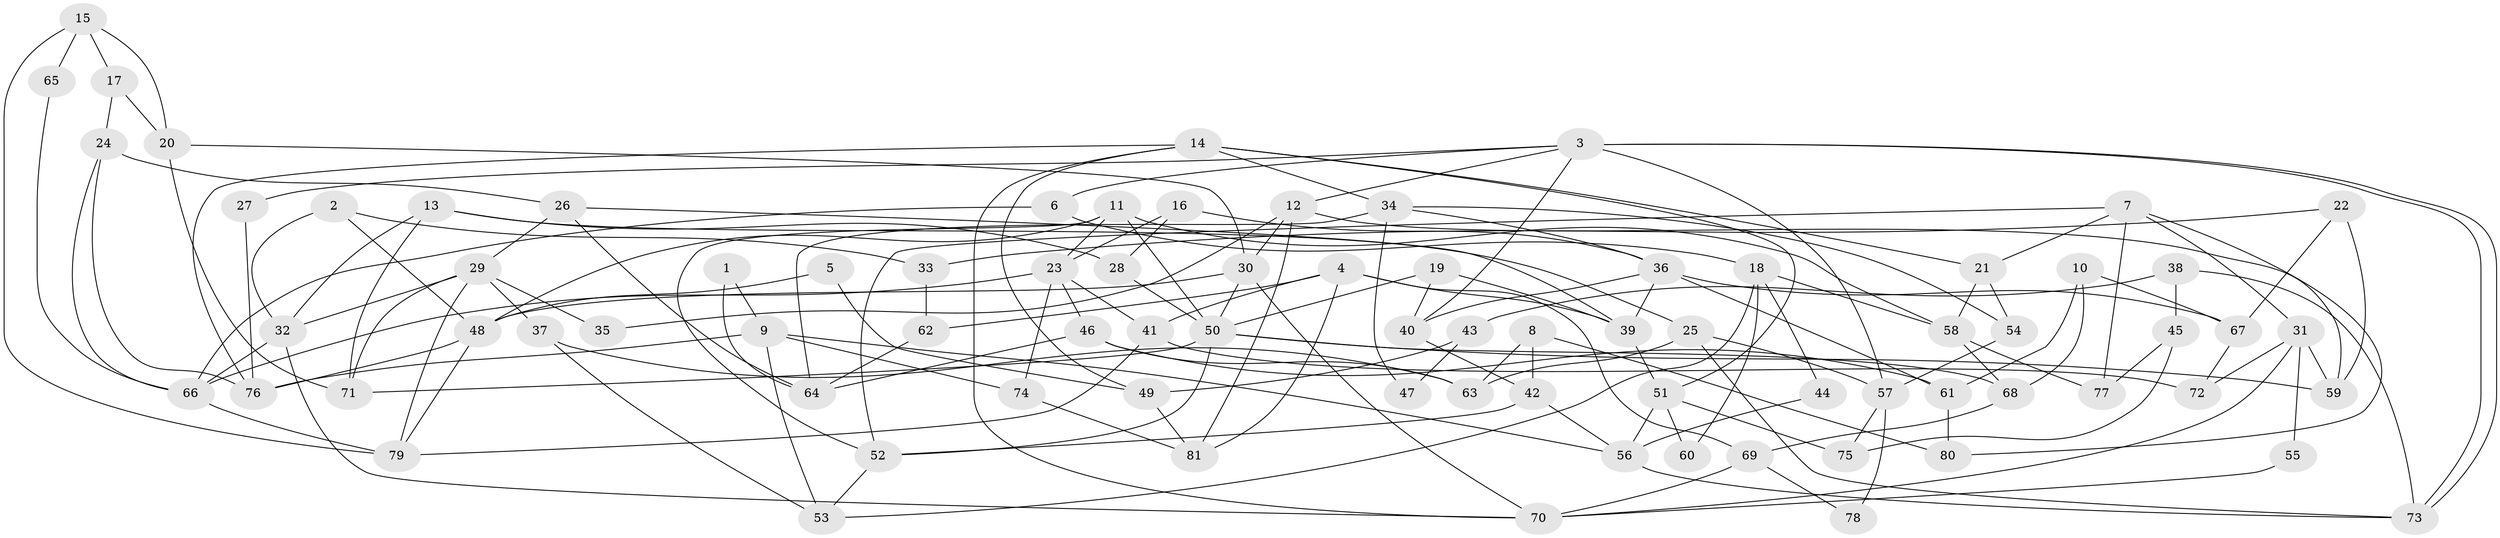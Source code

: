 // coarse degree distribution, {2: 0.11538461538461539, 4: 0.11538461538461539, 7: 0.11538461538461539, 3: 0.19230769230769232, 6: 0.17307692307692307, 5: 0.15384615384615385, 9: 0.057692307692307696, 8: 0.057692307692307696, 1: 0.019230769230769232}
// Generated by graph-tools (version 1.1) at 2025/41/03/06/25 10:41:57]
// undirected, 81 vertices, 162 edges
graph export_dot {
graph [start="1"]
  node [color=gray90,style=filled];
  1;
  2;
  3;
  4;
  5;
  6;
  7;
  8;
  9;
  10;
  11;
  12;
  13;
  14;
  15;
  16;
  17;
  18;
  19;
  20;
  21;
  22;
  23;
  24;
  25;
  26;
  27;
  28;
  29;
  30;
  31;
  32;
  33;
  34;
  35;
  36;
  37;
  38;
  39;
  40;
  41;
  42;
  43;
  44;
  45;
  46;
  47;
  48;
  49;
  50;
  51;
  52;
  53;
  54;
  55;
  56;
  57;
  58;
  59;
  60;
  61;
  62;
  63;
  64;
  65;
  66;
  67;
  68;
  69;
  70;
  71;
  72;
  73;
  74;
  75;
  76;
  77;
  78;
  79;
  80;
  81;
  1 -- 9;
  1 -- 64;
  2 -- 48;
  2 -- 32;
  2 -- 33;
  3 -- 73;
  3 -- 73;
  3 -- 57;
  3 -- 6;
  3 -- 12;
  3 -- 27;
  3 -- 40;
  4 -- 41;
  4 -- 39;
  4 -- 62;
  4 -- 69;
  4 -- 81;
  5 -- 49;
  5 -- 48;
  6 -- 66;
  6 -- 18;
  7 -- 31;
  7 -- 52;
  7 -- 21;
  7 -- 77;
  7 -- 80;
  8 -- 42;
  8 -- 80;
  8 -- 63;
  9 -- 53;
  9 -- 74;
  9 -- 56;
  9 -- 76;
  10 -- 68;
  10 -- 67;
  10 -- 61;
  11 -- 52;
  11 -- 58;
  11 -- 23;
  11 -- 48;
  11 -- 50;
  12 -- 30;
  12 -- 35;
  12 -- 59;
  12 -- 81;
  13 -- 32;
  13 -- 28;
  13 -- 25;
  13 -- 71;
  14 -- 21;
  14 -- 76;
  14 -- 34;
  14 -- 49;
  14 -- 51;
  14 -- 70;
  15 -- 79;
  15 -- 20;
  15 -- 17;
  15 -- 65;
  16 -- 23;
  16 -- 36;
  16 -- 28;
  17 -- 24;
  17 -- 20;
  18 -- 53;
  18 -- 44;
  18 -- 58;
  18 -- 60;
  19 -- 50;
  19 -- 40;
  19 -- 39;
  20 -- 71;
  20 -- 30;
  21 -- 58;
  21 -- 54;
  22 -- 33;
  22 -- 59;
  22 -- 67;
  23 -- 46;
  23 -- 41;
  23 -- 66;
  23 -- 74;
  24 -- 26;
  24 -- 66;
  24 -- 76;
  25 -- 73;
  25 -- 57;
  25 -- 63;
  26 -- 29;
  26 -- 39;
  26 -- 64;
  27 -- 76;
  28 -- 50;
  29 -- 71;
  29 -- 32;
  29 -- 35;
  29 -- 37;
  29 -- 79;
  30 -- 48;
  30 -- 50;
  30 -- 70;
  31 -- 59;
  31 -- 70;
  31 -- 55;
  31 -- 72;
  32 -- 66;
  32 -- 70;
  33 -- 62;
  34 -- 64;
  34 -- 36;
  34 -- 47;
  34 -- 54;
  36 -- 67;
  36 -- 39;
  36 -- 40;
  36 -- 61;
  37 -- 63;
  37 -- 53;
  38 -- 73;
  38 -- 45;
  38 -- 43;
  39 -- 51;
  40 -- 42;
  41 -- 79;
  41 -- 72;
  42 -- 56;
  42 -- 52;
  43 -- 49;
  43 -- 47;
  44 -- 56;
  45 -- 75;
  45 -- 77;
  46 -- 61;
  46 -- 63;
  46 -- 64;
  48 -- 76;
  48 -- 79;
  49 -- 81;
  50 -- 52;
  50 -- 59;
  50 -- 68;
  50 -- 71;
  51 -- 56;
  51 -- 60;
  51 -- 75;
  52 -- 53;
  54 -- 57;
  55 -- 70;
  56 -- 73;
  57 -- 75;
  57 -- 78;
  58 -- 68;
  58 -- 77;
  61 -- 80;
  62 -- 64;
  65 -- 66;
  66 -- 79;
  67 -- 72;
  68 -- 69;
  69 -- 70;
  69 -- 78;
  74 -- 81;
}

